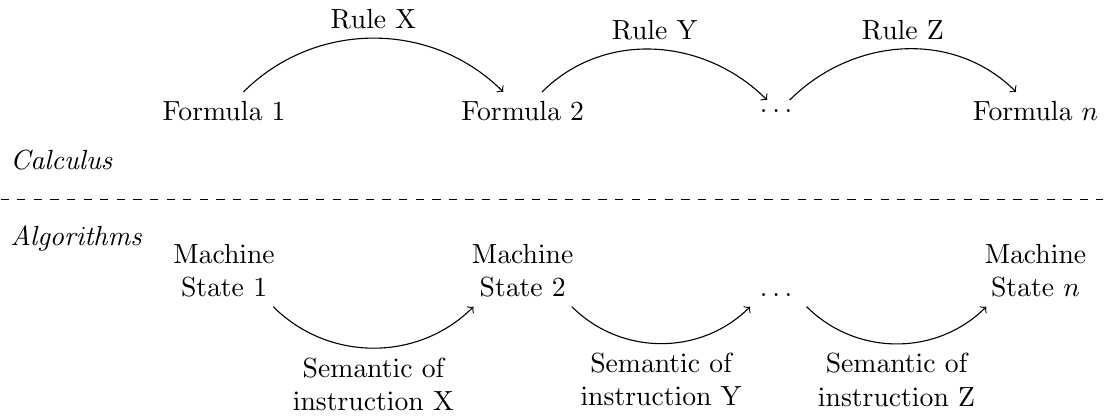 \documentclass[tikz]{standalone}
\usetikzlibrary{positioning, matrix}
\begin{document}
\begin{tikzpicture}

  \matrix[
  row 2/.style={text height=1cm, anchor=south},
  column sep=2cm,
  row sep=1cm
  ]{
    \node[rectangle] (fm1) {Formula 1}; &
    \node[rectangle] (fm2) {Formula 2}; &
    \node[rectangle] (fmi) {\ldots}; &
    \node[rectangle] (fmn) {Formula $n$}; \\

    \node[rectangle, align=center] (s1) {Machine\\State 1}; &
    \node[rectangle, align=center] (s2) {Machine\\State 2}; &
    \node[rectangle] (si) {\ldots}; &
    \node[rectangle, align=center] (sn) {Machine\\State $n$}; \\
  };
  
  \draw[->,out=45, in=135] (fm1) to node[above]{Rule X}  (fm2);
  \draw[->,out=45, in=135] (fm2) to node[above]{Rule Y}  (fmi);
  \draw[->,out=45, in=135] (fmi) to node[above]{Rule Z}  (fmn);

  \draw[->, out=-45, in=-135] (s1) to node[below, align=center]{Semantic of\\instruction X}  (s2);
  \draw[->, out=-45, in=-135] (s2) to node[below, align=center]{Semantic of\\instruction Y}  (si.south west);
  \draw[->, out=-45, in=-135] (si.south east) to node[below, align=center]{Semantic of\\instruction Z}  (sn);

  \draw[dashed] (-8, 0) to (6, 0);
  \node[rectangle, anchor=west] at (-8, 0.5)  {\textit{Calculus}}; 
  \node[rectangle, anchor=west] at (-8, -0.5)  {\textit{Algorithms}}; 
  
\end{tikzpicture}
\end{document}